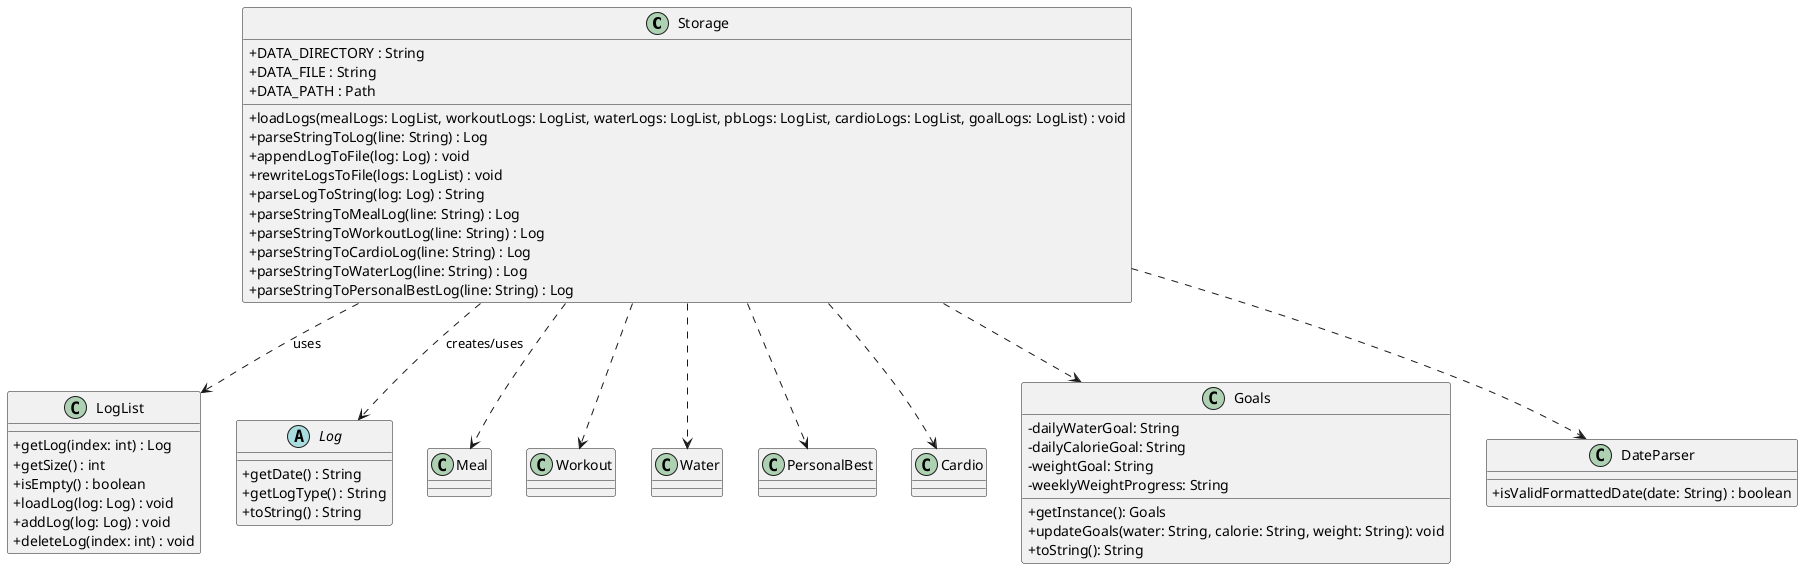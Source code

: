 @startuml
skinparam classAttributeIconSize 0

' -------------------------------
' Storage Class
' -------------------------------
class Storage {
    +DATA_DIRECTORY : String
    +DATA_FILE : String
    +DATA_PATH : Path
    +loadLogs(mealLogs: LogList, workoutLogs: LogList, waterLogs: LogList, pbLogs: LogList, cardioLogs: LogList, goalLogs: LogList) : void
    +parseStringToLog(line: String) : Log
    +appendLogToFile(log: Log) : void
    +rewriteLogsToFile(logs: LogList) : void
    +parseLogToString(log: Log) : String
    +parseStringToMealLog(line: String) : Log
    +parseStringToWorkoutLog(line: String) : Log
    +parseStringToCardioLog(line: String) : Log
    +parseStringToWaterLog(line: String) : Log
    +parseStringToPersonalBestLog(line: String) : Log
}

' -------------------------------
' Dependent Classes
' -------------------------------
class LogList {
    +getLog(index: int) : Log
    +getSize() : int
    +isEmpty() : boolean
    +loadLog(log: Log) : void
    +addLog(log: Log) : void
    +deleteLog(index: int) : void
}

abstract class Log {
    +getDate() : String
    +getLogType() : String
    +toString() : String
}

class Meal
class Workout
class Water
class PersonalBest
class Cardio
class Goals {
  - dailyWaterGoal: String
  - dailyCalorieGoal: String
  - weightGoal: String
  - weeklyWeightProgress: String
  + getInstance(): Goals
  + updateGoals(water: String, calorie: String, weight: String): void
  + toString(): String
}

class DateParser {
    +isValidFormattedDate(date: String) : boolean
}

' -------------------------------
' Associations
' -------------------------------
Storage ..> LogList : uses
Storage ..> Log : creates/uses
Storage ..> Meal
Storage ..> Workout
Storage ..> Water
Storage ..> PersonalBest
Storage ..> Cardio
Storage ..> Goals
Storage ..> DateParser

@enduml
